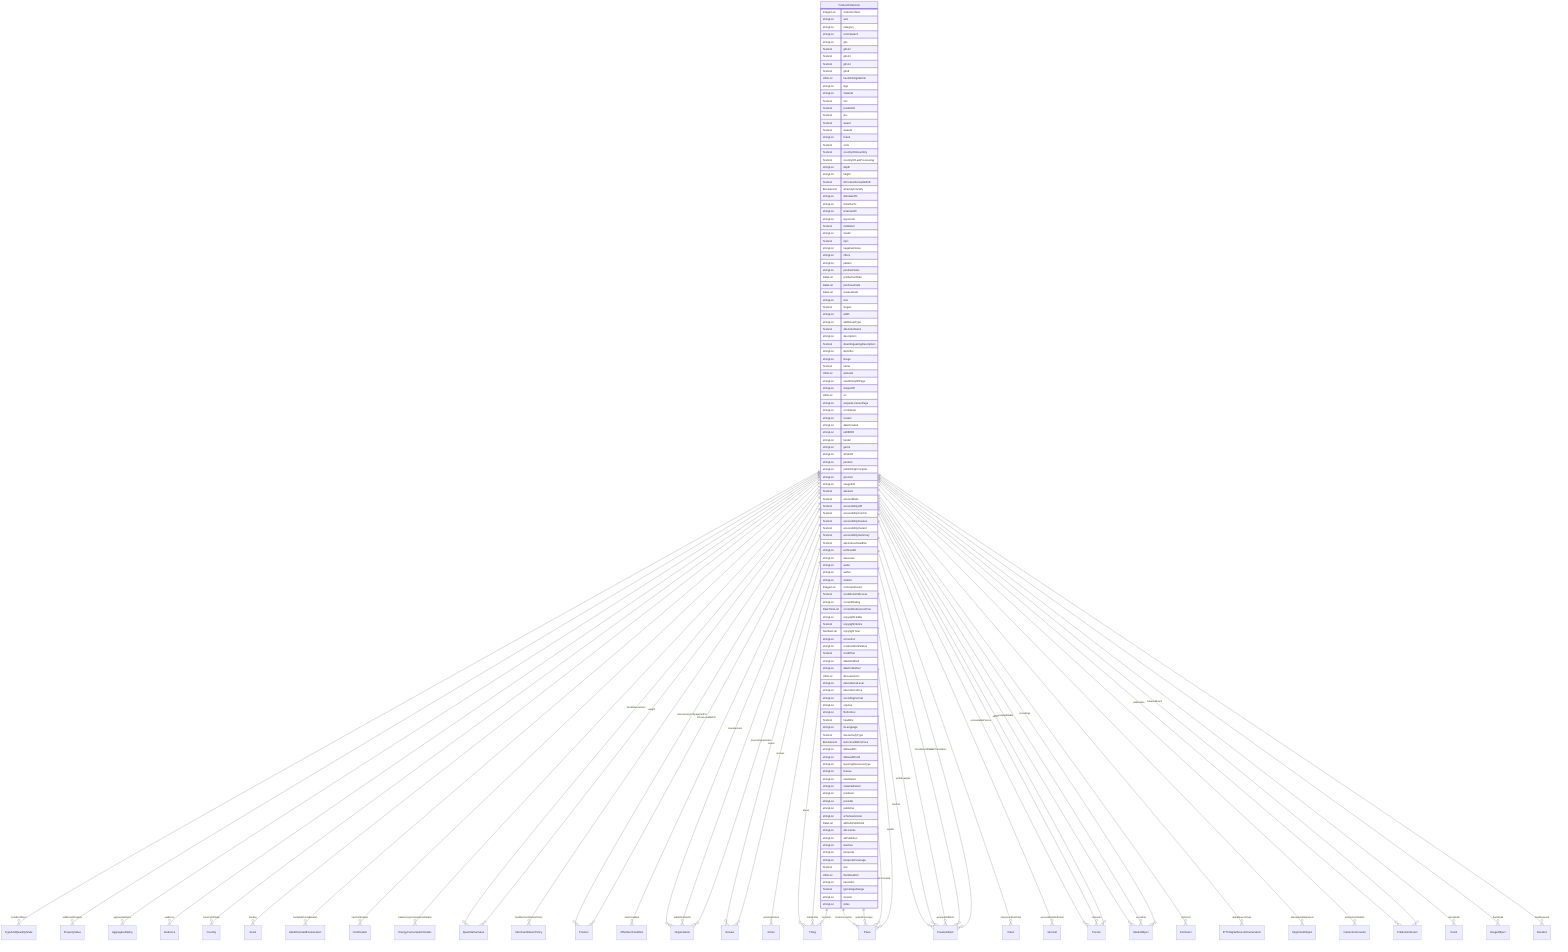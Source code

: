 erDiagram
ProductCollection {
    IntegerList collectionSize  
    stringList asin  
    stringList category  
    stringList colorSwatch  
    stringList gtin  
    TextList gtin12  
    TextList gtin13  
    TextList gtin14  
    TextList gtin8  
    URLList hasGS1DigitalLink  
    stringList logo  
    stringList material  
    TextList nsn  
    TextList productID  
    TextList sku  
    TextList award  
    TextList awards  
    stringList brand  
    TextList color  
    TextList countryOfAssembly  
    TextList countryOfLastProcessing  
    stringList depth  
    stringList height  
    TextList inProductGroupWithID  
    BooleanList isFamilyFriendly  
    stringList isRelatedTo  
    stringList isSimilarTo  
    stringList isVariantOf  
    stringList keywords  
    TextList mobileUrl  
    stringList model  
    TextList mpn  
    stringList negativeNotes  
    stringList offers  
    stringList pattern  
    stringList positiveNotes  
    DateList productionDate  
    DateList purchaseDate  
    DateList releaseDate  
    stringList size  
    TextList slogan  
    stringList width  
    stringList additionalType  
    TextList alternateName  
    stringList description  
    TextList disambiguatingDescription  
    stringList identifier  
    stringList image  
    TextList name  
    URLList sameAs  
    stringList mainEntityOfPage  
    stringList subjectOf  
    URLList url  
    stringList acquireLicensePage  
    stringList contributor  
    stringList creator  
    stringList dateCreated  
    stringList editEIDR  
    stringList funder  
    stringList genre  
    stringList isPartOf  
    stringList position  
    stringList publishingPrinciples  
    stringList sponsor  
    stringList usageInfo  
    TextList abstract  
    TextList accessMode  
    TextList accessibilityAPI  
    TextList accessibilityControl  
    TextList accessibilityFeature  
    TextList accessibilityHazard  
    TextList accessibilitySummary  
    TextList alternativeHeadline  
    stringList archivedAt  
    stringList assesses  
    stringList audio  
    stringList author  
    stringList citation  
    IntegerList commentCount  
    TextList conditionsOfAccess  
    stringList contentRating  
    DateTimeList contentReferenceTime  
    stringList copyrightHolder  
    TextList copyrightNotice  
    NumberList copyrightYear  
    stringList correction  
    stringList creativeWorkStatus  
    TextList creditText  
    stringList dateModified  
    stringList datePublished  
    URLList discussionUrl  
    stringList educationalLevel  
    stringList educationalUse  
    stringList encodingFormat  
    stringList expires  
    stringList fileFormat  
    TextList headline  
    stringList inLanguage  
    TextList interactivityType  
    BooleanList isAccessibleForFree  
    stringList isBasedOn  
    stringList isBasedOnUrl  
    stringList learningResourceType  
    stringList license  
    stringList maintainer  
    stringList materialExtent  
    stringList producer  
    stringList provider  
    stringList publisher  
    stringList schemaVersion  
    DateList sdDatePublished  
    stringList sdLicense  
    stringList sdPublisher  
    stringList teaches  
    stringList temporal  
    stringList temporalCoverage  
    TextList text  
    URLList thumbnailUrl  
    stringList translator  
    TextList typicalAgeRange  
    stringList version  
    stringList video  
}

ProductCollection ||--}o TypeAndQuantityNode : "includesObject"
ProductCollection ||--}o PropertyValue : "additionalProperty"
ProductCollection ||--}o AggregateRating : "aggregateRating"
ProductCollection ||--}o Audience : "audience"
ProductCollection ||--}o Country : "countryOfOrigin"
ProductCollection ||--}o Grant : "funding"
ProductCollection ||--}o AdultOrientedEnumeration : "hasAdultConsideration"
ProductCollection ||--}o Certification : "hasCertification"
ProductCollection ||--}o EnergyConsumptionDetails : "hasEnergyConsumptionDetails"
ProductCollection ||--}o QuantitativeValue : "hasMeasurement"
ProductCollection ||--}o MerchantReturnPolicy : "hasMerchantReturnPolicy"
ProductCollection ||--}o Product : "isAccessoryOrSparePartFor"
ProductCollection ||--}o Product : "isConsumableFor"
ProductCollection ||--}o OfferItemCondition : "itemCondition"
ProductCollection ||--}o Organization : "manufacturer"
ProductCollection ||--}o Review : "review"
ProductCollection ||--}o Review : "reviews"
ProductCollection ||--}o QuantitativeValue : "weight"
ProductCollection ||--}o Action : "potentialAction"
ProductCollection ||--}o Thing : "about"
ProductCollection ||--}o Place : "contentLocation"
ProductCollection ||--}o CreativeWork : "hasPart"
ProductCollection ||--}o Claim : "interpretedAsClaim"
ProductCollection ||--}o Thing : "mainEntity"
ProductCollection ||--}o Place : "spatialCoverage"
ProductCollection ||--}o CreativeWork : "workExample"
ProductCollection ||--}o ItemList : "accessModeSufficient"
ProductCollection ||--}o Person : "accountablePerson"
ProductCollection ||--}o MediaObject : "associatedMedia"
ProductCollection ||--}o Person : "character"
ProductCollection ||--}o Comment : "comment"
ProductCollection ||--}o IPTCDigitalSourceEnumeration : "digitalSourceType"
ProductCollection ||--}o Person : "editor"
ProductCollection ||--}o AlignmentObject : "educationalAlignment"
ProductCollection ||--}o MediaObject : "encoding"
ProductCollection ||--}o MediaObject : "encodings"
ProductCollection ||--}o CreativeWork : "exampleOfWork"
ProductCollection ||--}o InteractionCounter : "interactionStatistic"
ProductCollection ||--}o Place : "locationCreated"
ProductCollection ||--}o Thing : "mentions"
ProductCollection ||--}o PublicationEvent : "publication"
ProductCollection ||--}o Organization : "publisherImprint"
ProductCollection ||--}o Event : "recordedAt"
ProductCollection ||--}o PublicationEvent : "releasedEvent"
ProductCollection ||--}o Organization : "sourceOrganization"
ProductCollection ||--}o Place : "spatial"
ProductCollection ||--}o ImageObject : "thumbnail"
ProductCollection ||--}o Duration : "timeRequired"
ProductCollection ||--}o CreativeWork : "translationOfWork"
ProductCollection ||--}o CreativeWork : "workTranslation"